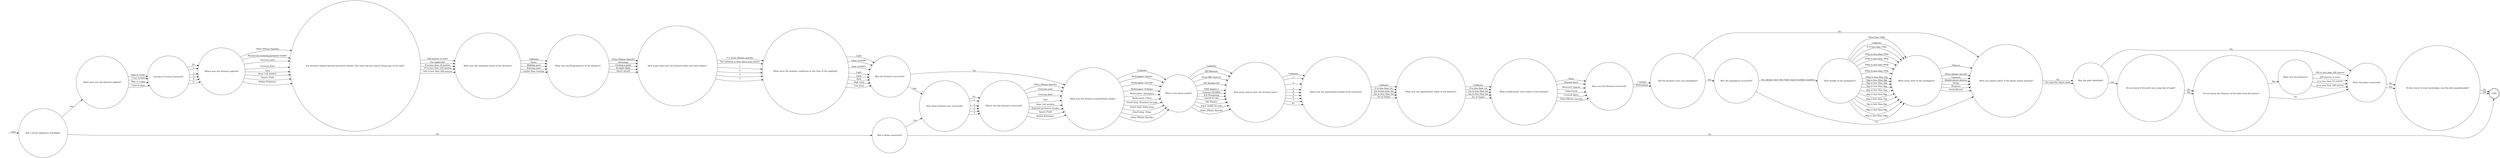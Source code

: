 digraph OLD_DRONE_SIGHTING1 {  rankdir=LR;
  node [shape = circle];
  START_NODE [label="", shape=none];
  START_NODE -> 57253 [label = "start"];
  END_NODE [label="END", shape="doublecircle"];
  57253 [label = "Was a drone sighted in mid-flight?"];
  57253 -> 57254 [label = "Yes"];
  57253 -> 57263 [label = "No"];
  57254 [label = "What time was the drone(s) sighted?"];
  57254 -> 57255 [label = "12am to 6am"];
  57254 -> 57255 [label = "6am to 12pm"];
  57254 -> 57255 [label = "12pm to 6pm"];
  57254 -> 57255 [label = "6pm to 12am"];
  57255 [label = "Number of drones observed?"];
  57255 -> 57256 [label = "1"];
  57255 -> 57256 [label = "2"];
  57255 -> 57256 [label = "3"];
  57255 -> 57256 [label = "4"];
  57255 -> 57256 [label = "5"];
  57255 -> 57256 [label = "6+"];
  57256 [label = "Where was the drone(s) sighted?"];
  57256 -> 57257 [label = "Beyond the external perimeter border"];
  57256 -> 57257 [label = "Exercise yard"];
  57256 -> 57257 [label = "External Roof"];
  57256 -> 57257 [label = "Gate"];
  57256 -> 57257 [label = "Near Cell window"];
  57256 -> 57257 [label = "Sports Field"];
  57256 -> 57257 [label = "Within Perimeter"];
  57256 -> 57257 [label = "Other (Please Specify)"];
  57257 [label = "For drone(s) sighted beyond perimeter border, how close did the nearest drone get to the wall?"];
  57257 -> 57258 [label = "Not applicable"];
  57257 -> 57258 [label = "0 to less than 10 metres"];
  57257 -> 57258 [label = "10 to less than 100 metres"];
  57257 -> 57258 [label = "100 to less than 200 metres"];
  57257 -> 57258 [label = "200 metres or more"];
  57258 [label = "What was the estimated speed of the drone(s)?"];
  57258 -> 57259 [label = "Static"];
  57258 -> 57259 [label = "Walking pace"];
  57258 -> 57259 [label = "Running pace"];
  57258 -> 57259 [label = "Faster than running"];
  57258 -> 57259 [label = "Unknown"];
  57259 [label = "What was the flying pattern of the drone(s)?"];
  57259 -> 57260 [label = "Hovering"];
  57259 -> 57260 [label = "Circling a point"];
  57259 -> 57260 [label = "Straight flight"];
  57259 -> 57260 [label = "Direct attack"];
  57259 -> 57260 [label = "Other (Please Specify)"];
  57260 [label = "How many times has the drone(s) been seen here before?"];
  57260 -> 57261 [label = "Not believed to have been seen before"];
  57260 -> 57261 [label = "1"];
  57260 -> 57261 [label = "2"];
  57260 -> 57261 [label = "3"];
  57260 -> 57261 [label = "5"];
  57260 -> 57261 [label = "6 or more (Please specify)"];
  57261 [label = "What were the weather conditions at the time of the sighting?"];
  57261 -> 57262 [label = "Clear visibility"];
  57261 -> 57262 [label = "Poor visibility"];
  57261 -> 57262 [label = "Light"];
  57261 -> 57262 [label = "Dark"];
  57261 -> 57262 [label = "Rain"];
  57261 -> 57262 [label = "High wind"];
  57261 -> 57262 [label = "Low wind"];
  57261 -> 57262 [label = "Calm"];
  57262 [label = "Was the drone(s) recovered?"];
  57262 -> 57264 [label = "Yes"];
  57262 -> 57266 [label = "No"];
  57263 [label = "Was a drone recovered?"];
  57263 -> 57264 [label = "Yes"];
  57263 -> END_NODE [label = "No"];
  57264 [label = "How many drone(s) was recovered?"];
  57264 -> 57265 [label = "1"];
  57264 -> 57265 [label = "2"];
  57264 -> 57265 [label = "3"];
  57264 -> 57265 [label = "4"];
  57264 -> 57265 [label = "5"];
  57264 -> 57265 [label = "6+"];
  57265 [label = "Where was the drone(s) recovered?"];
  57265 -> 57266 [label = "Exercise yard"];
  57265 -> 57266 [label = "External Roof"];
  57265 -> 57266 [label = "Gate"];
  57265 -> 57266 [label = "Near Cell window"];
  57265 -> 57266 [label = "External perimeter border"];
  57265 -> 57266 [label = "Sports Field"];
  57265 -> 57266 [label = "Within Perimeter"];
  57265 -> 57266 [label = "Other (Please Specify)"];
  57266 [label = "What was the drone(s) type/airframe shape?"];
  57266 -> 57267 [label = "Multicopter: Square"];
  57266 -> 57267 [label = "Multicopter: Circular"];
  57266 -> 57267 [label = "Multicopter: X-Shape"];
  57266 -> 57267 [label = "Multicopter: Hourglass"];
  57266 -> 57267 [label = "Multicopter: Other"];
  57266 -> 57267 [label = "Fixed wing: Standard aircraft"];
  57266 -> 57267 [label = "Fixed wing: Delta-wing"];
  57266 -> 57267 [label = "Fixed wing: Other"];
  57266 -> 57267 [label = "Other (Please Specify)"];
  57266 -> 57267 [label = "Unknown"];
  57267 [label = "What is the drone model?"];
  57267 -> 57268 [label = "DJI Phantom"];
  57267 -> 57268 [label = "Syma X8C Venture"];
  57267 -> 57268 [label = "DIY Racing UAV"];
  57267 -> 57268 [label = "T600 Inspire 1"];
  57267 -> 57268 [label = "Century NEO660"];
  57267 -> 57268 [label = "X-8 Flyingwing"];
  57267 -> 57268 [label = "TALON X-UAV"];
  57267 -> 57268 [label = "Sky Hunter"];
  57267 -> 57268 [label = "Piper model aircraft"];
  57267 -> 57268 [label = "Other (Please Specify)"];
  57267 -> 57268 [label = "Unknown"];
  57268 [label = "How many motors does the drone(s) have?"];
  57268 -> 57269 [label = "1"];
  57268 -> 57269 [label = "2"];
  57268 -> 57269 [label = "3"];
  57268 -> 57269 [label = "4"];
  57268 -> 57269 [label = "5"];
  57268 -> 57269 [label = "6"];
  57268 -> 57269 [label = "7"];
  57268 -> 57269 [label = "8+"];
  57268 -> 57269 [label = "Unknown"];
  57269 [label = "What was the approximate length of the drone(s)?"];
  57269 -> 57270 [label = "0 to less than 1m"];
  57269 -> 57270 [label = "1m to less than 2m"];
  57269 -> 57270 [label = "2m to less than 3m"];
  57269 -> 57270 [label = "3m or longer"];
  57269 -> 57270 [label = "Unknown"];
  57270 [label = "What was the approximate width of the drone(s)?"];
  57270 -> 57271 [label = "0 to less than 1m"];
  57270 -> 57271 [label = "1m to less than 2m"];
  57270 -> 57271 [label = "2m to less than 3m"];
  57270 -> 57271 [label = "3m or longer"];
  57270 -> 57271 [label = "Unknown"];
  57271 [label = "What modifications were made to the drone(s)?"];
  57271 -> 57272 [label = "Painted black"];
  57271 -> 57272 [label = "Removed camera"];
  57271 -> 57272 [label = "Added hook"];
  57271 -> 57272 [label = "Covered lights"];
  57271 -> 57272 [label = "Other (Please specify)"];
  57271 -> 57272 [label = "None"];
  57272 [label = "How was the drone(s) recovered?"];
  57272 -> 57273 [label = "Intercepted"];
  57272 -> 57273 [label = "Crashed"];
  57273 [label = "Did the drone(s) carry any package(s)?"];
  57273 -> 57274 [label = "Yes"];
  57273 -> 57277 [label = "No"];
  57274 [label = "Was the package(s) recovered?"];
  57274 -> 57275 [label = "Yes (please enter the Finds report incident number)"];
  57274 -> 57277 [label = "No"];
  57275 [label = "Total weight of the package(s)?"];
  57275 -> 57276 [label = "0 to less than 100g"];
  57275 -> 57276 [label = "100g to less than 200g"];
  57275 -> 57276 [label = "200g to less than 300g"];
  57275 -> 57276 [label = "300g to less than 400g"];
  57275 -> 57276 [label = "400g to less than 500g"];
  57275 -> 57276 [label = "500g to less than 1kg"];
  57275 -> 57276 [label = "1kg to less than 2kg"];
  57275 -> 57276 [label = "2kg to less than 3kg"];
  57275 -> 57276 [label = "3kg to less than 4kg"];
  57275 -> 57276 [label = "4kg to less than 5kg"];
  57275 -> 57276 [label = "5kg to less than 6kg"];
  57275 -> 57276 [label = "6kg to less than 7kg"];
  57275 -> 57276 [label = "7kg to less than 8kg"];
  57275 -> 57276 [label = "8kg to less than 9kg"];
  57275 -> 57276 [label = "9kg to less than 10kg"];
  57275 -> 57276 [label = "More than 10kg"];
  57275 -> 57276 [label = "Unknown"];
  57276 [label = "What items were in the package(s)?"];
  57276 -> 57277 [label = "Cameras"];
  57276 -> 57277 [label = "Mobile phone devices"];
  57276 -> 57277 [label = "Drugs"];
  57276 -> 57277 [label = "Weapons"];
  57276 -> 57277 [label = "Alcohol/hooch"];
  57276 -> 57277 [label = "Tobacco"];
  57276 -> 57277 [label = "Other (please specify)"];
  57277 [label = "Were any photos taken of the drone and/or payload?"];
  57277 -> 57278 [label = "Yes (specify where sent)"];
  57277 -> 57278 [label = "No"];
  57278 [label = "Was the pilot identified?"];
  57278 -> 57279 [label = "Yes"];
  57278 -> 57282 [label = "No"];
  57279 [label = "Do you know if the pilot was using line of sight?"];
  57279 -> 57280 [label = "Yes"];
  57279 -> 57280 [label = "No"];
  57280 [label = "Do you know the distance of the pilot from the prison?"];
  57280 -> 57281 [label = "Yes"];
  57280 -> 57282 [label = "No"];
  57281 [label = "What was the distance?"];
  57281 -> 57282 [label = "0 to less than 10 metres"];
  57281 -> 57282 [label = "10 to less than 100 metres"];
  57281 -> 57282 [label = "100 to less than 200 metres"];
  57281 -> 57282 [label = "200 metres or more"];
  57282 [label = "Were the police contacted?"];
  57282 -> 57283 [label = "Yes"];
  57282 -> 57283 [label = "No"];
  57283 [label = "To the extent of your knowledge, was the pilot apprehended?"];
  57283 -> END_NODE [label = "Yes"];
  57283 -> END_NODE [label = "No"];
}
